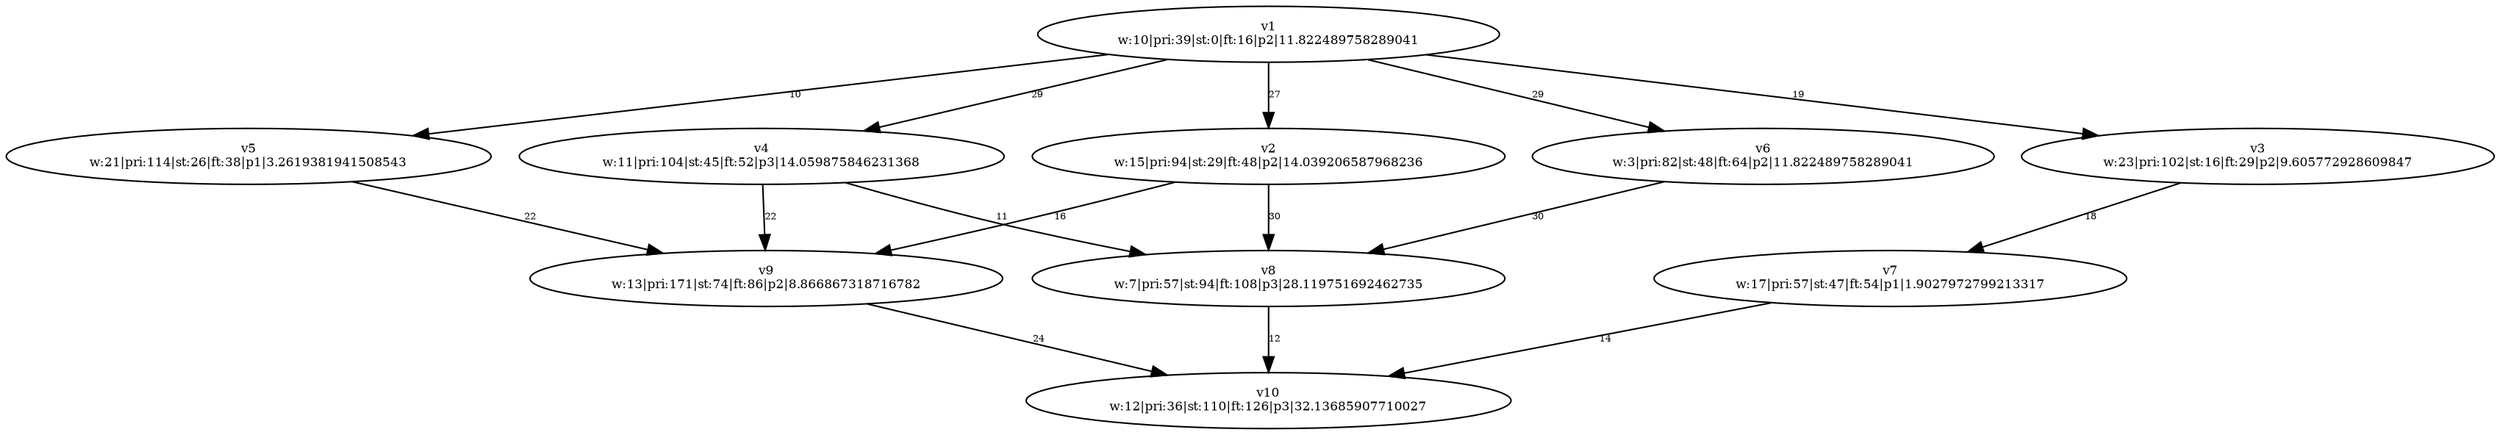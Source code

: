 digraph {
	v1 [label="v1
w:10|pri:39|st:0|ft:16|p2|11.822489758289041" fontsize=8.0]
	v5 [label="v5
w:21|pri:114|st:26|ft:38|p1|3.2619381941508543" fontsize=8.0]
	v4 [label="v4
w:11|pri:104|st:45|ft:52|p3|14.059875846231368" fontsize=8.0]
	v3 [label="v3
w:23|pri:102|st:16|ft:29|p2|9.605772928609847" fontsize=8.0]
	v2 [label="v2
w:15|pri:94|st:29|ft:48|p2|14.039206587968236" fontsize=8.0]
	v6 [label="v6
w:3|pri:82|st:48|ft:64|p2|11.822489758289041" fontsize=8.0]
	v9 [label="v9
w:13|pri:171|st:74|ft:86|p2|8.866867318716782" fontsize=8.0]
	v7 [label="v7
w:17|pri:57|st:47|ft:54|p1|1.9027972799213317" fontsize=8.0]
	v8 [label="v8
w:7|pri:57|st:94|ft:108|p3|28.119751692462735" fontsize=8.0]
	v10 [label="v10
w:12|pri:36|st:110|ft:126|p3|32.13685907710027" fontsize=8.0]
	v1 -> v2 [label=27 constraint=true fontsize=6.0]
	v1 -> v3 [label=19 constraint=true fontsize=6.0]
	v1 -> v4 [label=29 constraint=true fontsize=6.0]
	v1 -> v5 [label=10 constraint=true fontsize=6.0]
	v1 -> v6 [label=29 constraint=true fontsize=6.0]
	v2 -> v8 [label=30 constraint=true fontsize=6.0]
	v2 -> v9 [label=16 constraint=true fontsize=6.0]
	v3 -> v7 [label=18 constraint=true fontsize=6.0]
	v4 -> v8 [label=11 constraint=true fontsize=6.0]
	v4 -> v9 [label=22 constraint=true fontsize=6.0]
	v5 -> v9 [label=22 constraint=true fontsize=6.0]
	v6 -> v8 [label=30 constraint=true fontsize=6.0]
	v7 -> v10 [label=14 constraint=true fontsize=6.0]
	v8 -> v10 [label=12 constraint=true fontsize=6.0]
	v9 -> v10 [label=24 constraint=true fontsize=6.0]
}

